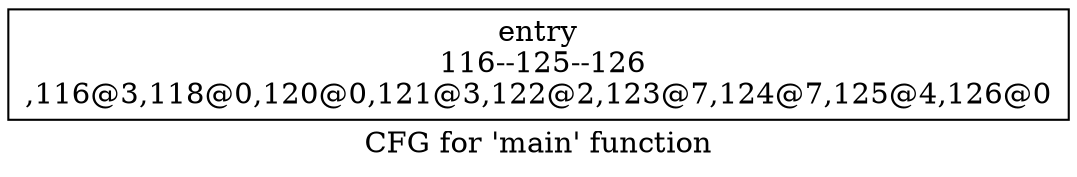 digraph "CFG for 'main' function" {
	label="CFG for 'main' function";

	Node0x2db21c0 [shape=record,label="{entry\n 116--125--126\n,116@3,118@0,120@0,121@3,122@2,123@7,124@7,125@4,126@0\n}"];
}
